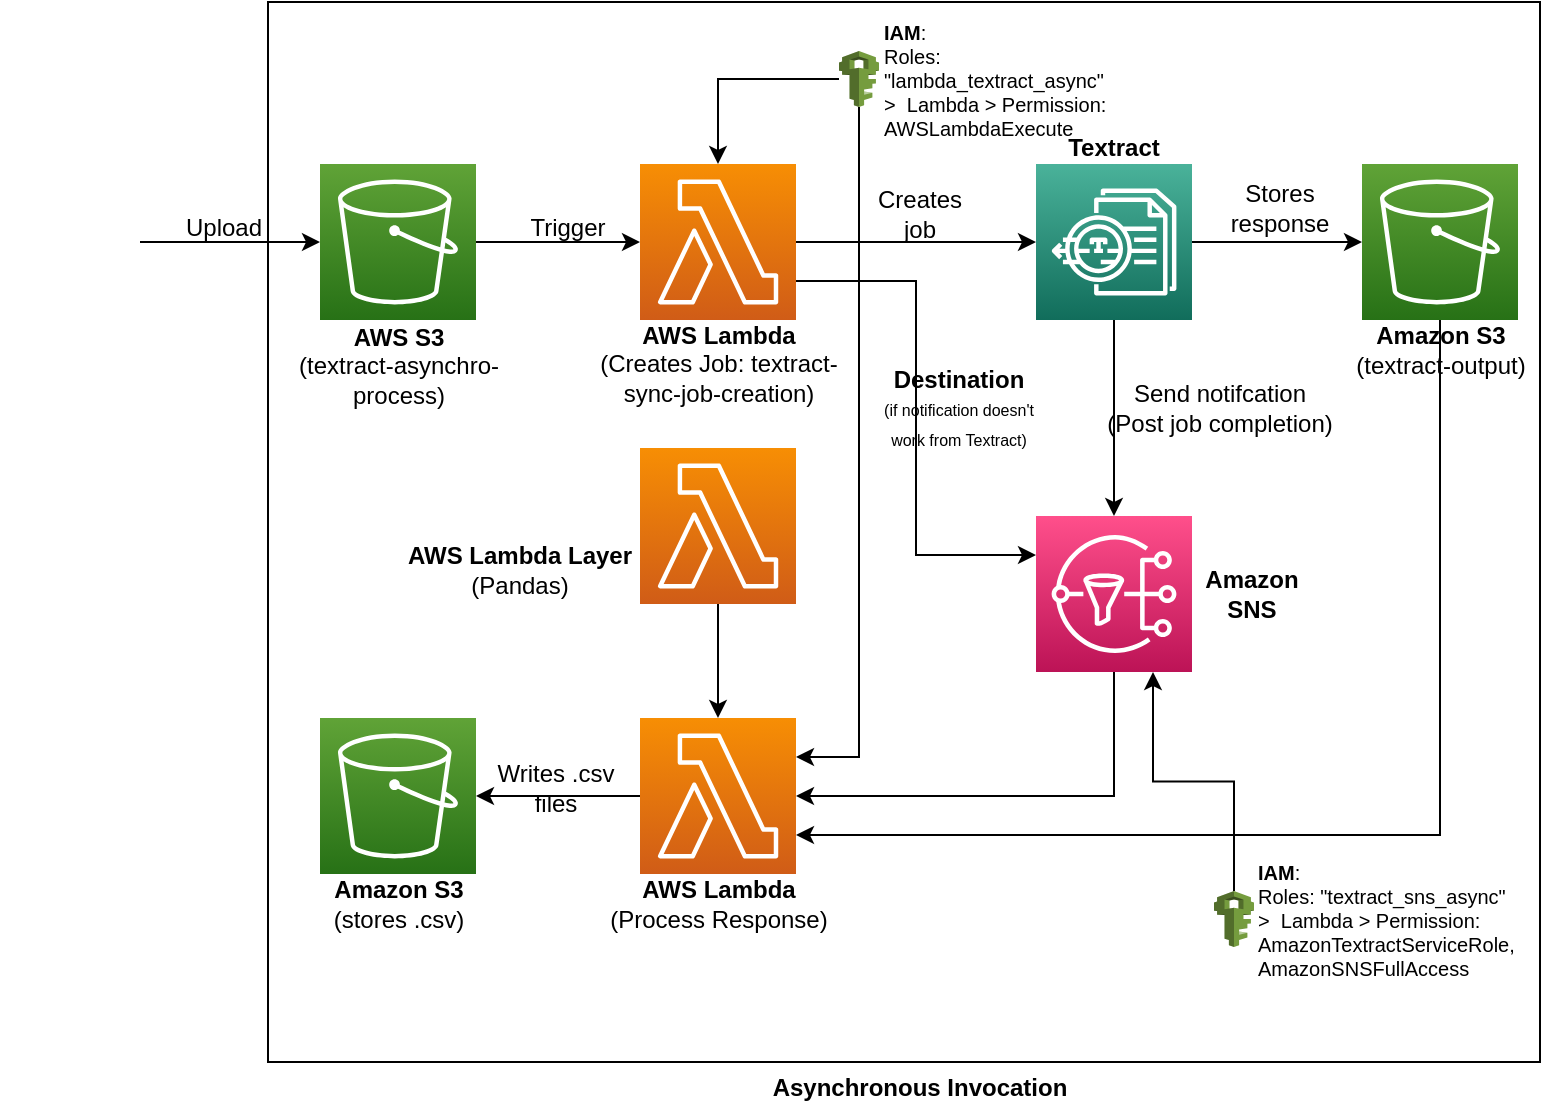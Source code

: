 <mxfile version="20.7.4" type="device"><diagram id="OM0udcQhLtbU1l8fWVff" name="Page-1"><mxGraphModel dx="1366" dy="666" grid="1" gridSize="10" guides="1" tooltips="1" connect="1" arrows="1" fold="1" page="1" pageScale="1" pageWidth="850" pageHeight="1100" math="0" shadow="0"><root><mxCell id="0"/><mxCell id="1" parent="0"/><mxCell id="Dg6tegh_OKv-T-U3JXba-62" value="" style="rounded=0;whiteSpace=wrap;html=1;" parent="1" vertex="1"><mxGeometry x="174" y="72" width="636" height="530" as="geometry"/></mxCell><mxCell id="Dg6tegh_OKv-T-U3JXba-35" style="edgeStyle=orthogonalEdgeStyle;rounded=0;orthogonalLoop=1;jettySize=auto;html=1;exitX=1;exitY=0.5;exitDx=0;exitDy=0;entryX=0;entryY=0.5;entryDx=0;entryDy=0;entryPerimeter=0;" parent="1" source="Dg6tegh_OKv-T-U3JXba-26" target="Dg6tegh_OKv-T-U3JXba-27" edge="1"><mxGeometry relative="1" as="geometry"/></mxCell><mxCell id="Dg6tegh_OKv-T-U3JXba-26" value="" style="shape=image;html=1;verticalAlign=top;verticalLabelPosition=bottom;labelBackgroundColor=#ffffff;imageAspect=0;aspect=fixed;image=https://cdn1.iconfinder.com/data/icons/bootstrap-vol-3/16/filetype-pdf-128.png" parent="1" vertex="1"><mxGeometry x="40" y="157" width="70" height="70" as="geometry"/></mxCell><mxCell id="Dg6tegh_OKv-T-U3JXba-36" style="edgeStyle=orthogonalEdgeStyle;rounded=0;orthogonalLoop=1;jettySize=auto;html=1;exitX=1;exitY=0.5;exitDx=0;exitDy=0;exitPerimeter=0;entryX=0;entryY=0.5;entryDx=0;entryDy=0;entryPerimeter=0;" parent="1" source="Dg6tegh_OKv-T-U3JXba-27" target="Dg6tegh_OKv-T-U3JXba-28" edge="1"><mxGeometry relative="1" as="geometry"/></mxCell><mxCell id="Dg6tegh_OKv-T-U3JXba-27" value="" style="sketch=0;points=[[0,0,0],[0.25,0,0],[0.5,0,0],[0.75,0,0],[1,0,0],[0,1,0],[0.25,1,0],[0.5,1,0],[0.75,1,0],[1,1,0],[0,0.25,0],[0,0.5,0],[0,0.75,0],[1,0.25,0],[1,0.5,0],[1,0.75,0]];outlineConnect=0;fontColor=#232F3E;gradientColor=#60A337;gradientDirection=north;fillColor=#277116;strokeColor=#ffffff;dashed=0;verticalLabelPosition=bottom;verticalAlign=top;align=center;html=1;fontSize=12;fontStyle=0;aspect=fixed;shape=mxgraph.aws4.resourceIcon;resIcon=mxgraph.aws4.s3;" parent="1" vertex="1"><mxGeometry x="200" y="153" width="78" height="78" as="geometry"/></mxCell><mxCell id="Dg6tegh_OKv-T-U3JXba-37" style="edgeStyle=orthogonalEdgeStyle;rounded=0;orthogonalLoop=1;jettySize=auto;html=1;exitX=1;exitY=0.5;exitDx=0;exitDy=0;exitPerimeter=0;entryX=0;entryY=0.5;entryDx=0;entryDy=0;entryPerimeter=0;" parent="1" source="Dg6tegh_OKv-T-U3JXba-28" target="Dg6tegh_OKv-T-U3JXba-31" edge="1"><mxGeometry relative="1" as="geometry"/></mxCell><mxCell id="UyIqx0BEFWJ5ZnEu7hUD-2" style="edgeStyle=orthogonalEdgeStyle;rounded=0;orthogonalLoop=1;jettySize=auto;html=1;exitX=1;exitY=0.75;exitDx=0;exitDy=0;exitPerimeter=0;entryX=0;entryY=0.25;entryDx=0;entryDy=0;entryPerimeter=0;" parent="1" source="Dg6tegh_OKv-T-U3JXba-28" target="Dg6tegh_OKv-T-U3JXba-33" edge="1"><mxGeometry relative="1" as="geometry"/></mxCell><mxCell id="Dg6tegh_OKv-T-U3JXba-28" value="" style="sketch=0;points=[[0,0,0],[0.25,0,0],[0.5,0,0],[0.75,0,0],[1,0,0],[0,1,0],[0.25,1,0],[0.5,1,0],[0.75,1,0],[1,1,0],[0,0.25,0],[0,0.5,0],[0,0.75,0],[1,0.25,0],[1,0.5,0],[1,0.75,0]];outlineConnect=0;fontColor=#232F3E;gradientColor=#F78E04;gradientDirection=north;fillColor=#D05C17;strokeColor=#ffffff;dashed=0;verticalLabelPosition=bottom;verticalAlign=top;align=center;html=1;fontSize=12;fontStyle=0;aspect=fixed;shape=mxgraph.aws4.resourceIcon;resIcon=mxgraph.aws4.lambda;" parent="1" vertex="1"><mxGeometry x="360" y="153" width="78" height="78" as="geometry"/></mxCell><mxCell id="Dg6tegh_OKv-T-U3JXba-42" style="edgeStyle=orthogonalEdgeStyle;rounded=0;orthogonalLoop=1;jettySize=auto;html=1;exitX=0;exitY=0.5;exitDx=0;exitDy=0;exitPerimeter=0;entryX=1;entryY=0.5;entryDx=0;entryDy=0;entryPerimeter=0;" parent="1" source="Dg6tegh_OKv-T-U3JXba-29" target="Dg6tegh_OKv-T-U3JXba-34" edge="1"><mxGeometry relative="1" as="geometry"/></mxCell><mxCell id="Dg6tegh_OKv-T-U3JXba-29" value="" style="sketch=0;points=[[0,0,0],[0.25,0,0],[0.5,0,0],[0.75,0,0],[1,0,0],[0,1,0],[0.25,1,0],[0.5,1,0],[0.75,1,0],[1,1,0],[0,0.25,0],[0,0.5,0],[0,0.75,0],[1,0.25,0],[1,0.5,0],[1,0.75,0]];outlineConnect=0;fontColor=#232F3E;gradientColor=#F78E04;gradientDirection=north;fillColor=#D05C17;strokeColor=#ffffff;dashed=0;verticalLabelPosition=bottom;verticalAlign=top;align=center;html=1;fontSize=12;fontStyle=0;aspect=fixed;shape=mxgraph.aws4.resourceIcon;resIcon=mxgraph.aws4.lambda;" parent="1" vertex="1"><mxGeometry x="360" y="430" width="78" height="78" as="geometry"/></mxCell><mxCell id="Dg6tegh_OKv-T-U3JXba-39" style="edgeStyle=orthogonalEdgeStyle;rounded=0;orthogonalLoop=1;jettySize=auto;html=1;exitX=0.5;exitY=1;exitDx=0;exitDy=0;exitPerimeter=0;entryX=0.5;entryY=0;entryDx=0;entryDy=0;entryPerimeter=0;" parent="1" source="Dg6tegh_OKv-T-U3JXba-30" target="Dg6tegh_OKv-T-U3JXba-29" edge="1"><mxGeometry relative="1" as="geometry"/></mxCell><mxCell id="Dg6tegh_OKv-T-U3JXba-30" value="" style="sketch=0;points=[[0,0,0],[0.25,0,0],[0.5,0,0],[0.75,0,0],[1,0,0],[0,1,0],[0.25,1,0],[0.5,1,0],[0.75,1,0],[1,1,0],[0,0.25,0],[0,0.5,0],[0,0.75,0],[1,0.25,0],[1,0.5,0],[1,0.75,0]];outlineConnect=0;fontColor=#232F3E;gradientColor=#F78E04;gradientDirection=north;fillColor=#D05C17;strokeColor=#ffffff;dashed=0;verticalLabelPosition=bottom;verticalAlign=top;align=center;html=1;fontSize=12;fontStyle=0;aspect=fixed;shape=mxgraph.aws4.resourceIcon;resIcon=mxgraph.aws4.lambda;" parent="1" vertex="1"><mxGeometry x="360" y="295" width="78" height="78" as="geometry"/></mxCell><mxCell id="Dg6tegh_OKv-T-U3JXba-38" style="edgeStyle=orthogonalEdgeStyle;rounded=0;orthogonalLoop=1;jettySize=auto;html=1;exitX=1;exitY=0.5;exitDx=0;exitDy=0;exitPerimeter=0;entryX=0;entryY=0.5;entryDx=0;entryDy=0;entryPerimeter=0;" parent="1" source="Dg6tegh_OKv-T-U3JXba-31" target="Dg6tegh_OKv-T-U3JXba-32" edge="1"><mxGeometry relative="1" as="geometry"/></mxCell><mxCell id="Dg6tegh_OKv-T-U3JXba-40" style="edgeStyle=orthogonalEdgeStyle;rounded=0;orthogonalLoop=1;jettySize=auto;html=1;exitX=0.5;exitY=1;exitDx=0;exitDy=0;exitPerimeter=0;entryX=0.5;entryY=0;entryDx=0;entryDy=0;entryPerimeter=0;" parent="1" source="Dg6tegh_OKv-T-U3JXba-31" target="Dg6tegh_OKv-T-U3JXba-33" edge="1"><mxGeometry relative="1" as="geometry"/></mxCell><mxCell id="Dg6tegh_OKv-T-U3JXba-31" value="" style="sketch=0;points=[[0,0,0],[0.25,0,0],[0.5,0,0],[0.75,0,0],[1,0,0],[0,1,0],[0.25,1,0],[0.5,1,0],[0.75,1,0],[1,1,0],[0,0.25,0],[0,0.5,0],[0,0.75,0],[1,0.25,0],[1,0.5,0],[1,0.75,0]];outlineConnect=0;fontColor=#232F3E;gradientColor=#4AB29A;gradientDirection=north;fillColor=#116D5B;strokeColor=#ffffff;dashed=0;verticalLabelPosition=bottom;verticalAlign=top;align=center;html=1;fontSize=12;fontStyle=0;aspect=fixed;shape=mxgraph.aws4.resourceIcon;resIcon=mxgraph.aws4.textract;" parent="1" vertex="1"><mxGeometry x="558" y="153" width="78" height="78" as="geometry"/></mxCell><mxCell id="Dg6tegh_OKv-T-U3JXba-43" style="edgeStyle=orthogonalEdgeStyle;rounded=0;orthogonalLoop=1;jettySize=auto;html=1;exitX=0.5;exitY=1;exitDx=0;exitDy=0;exitPerimeter=0;entryX=1;entryY=0.75;entryDx=0;entryDy=0;entryPerimeter=0;" parent="1" source="Dg6tegh_OKv-T-U3JXba-32" target="Dg6tegh_OKv-T-U3JXba-29" edge="1"><mxGeometry relative="1" as="geometry"/></mxCell><mxCell id="Dg6tegh_OKv-T-U3JXba-32" value="" style="sketch=0;points=[[0,0,0],[0.25,0,0],[0.5,0,0],[0.75,0,0],[1,0,0],[0,1,0],[0.25,1,0],[0.5,1,0],[0.75,1,0],[1,1,0],[0,0.25,0],[0,0.5,0],[0,0.75,0],[1,0.25,0],[1,0.5,0],[1,0.75,0]];outlineConnect=0;fontColor=#232F3E;gradientColor=#60A337;gradientDirection=north;fillColor=#277116;strokeColor=#ffffff;dashed=0;verticalLabelPosition=bottom;verticalAlign=top;align=center;html=1;fontSize=12;fontStyle=0;aspect=fixed;shape=mxgraph.aws4.resourceIcon;resIcon=mxgraph.aws4.s3;" parent="1" vertex="1"><mxGeometry x="721" y="153" width="78" height="78" as="geometry"/></mxCell><mxCell id="Dg6tegh_OKv-T-U3JXba-41" style="edgeStyle=orthogonalEdgeStyle;rounded=0;orthogonalLoop=1;jettySize=auto;html=1;exitX=0.5;exitY=1;exitDx=0;exitDy=0;exitPerimeter=0;entryX=1;entryY=0.5;entryDx=0;entryDy=0;entryPerimeter=0;" parent="1" source="Dg6tegh_OKv-T-U3JXba-33" target="Dg6tegh_OKv-T-U3JXba-29" edge="1"><mxGeometry relative="1" as="geometry"/></mxCell><mxCell id="Dg6tegh_OKv-T-U3JXba-33" value="" style="sketch=0;points=[[0,0,0],[0.25,0,0],[0.5,0,0],[0.75,0,0],[1,0,0],[0,1,0],[0.25,1,0],[0.5,1,0],[0.75,1,0],[1,1,0],[0,0.25,0],[0,0.5,0],[0,0.75,0],[1,0.25,0],[1,0.5,0],[1,0.75,0]];outlineConnect=0;fontColor=#232F3E;gradientColor=#FF4F8B;gradientDirection=north;fillColor=#BC1356;strokeColor=#ffffff;dashed=0;verticalLabelPosition=bottom;verticalAlign=top;align=center;html=1;fontSize=12;fontStyle=0;aspect=fixed;shape=mxgraph.aws4.resourceIcon;resIcon=mxgraph.aws4.sns;" parent="1" vertex="1"><mxGeometry x="558" y="329" width="78" height="78" as="geometry"/></mxCell><mxCell id="Dg6tegh_OKv-T-U3JXba-34" value="" style="sketch=0;points=[[0,0,0],[0.25,0,0],[0.5,0,0],[0.75,0,0],[1,0,0],[0,1,0],[0.25,1,0],[0.5,1,0],[0.75,1,0],[1,1,0],[0,0.25,0],[0,0.5,0],[0,0.75,0],[1,0.25,0],[1,0.5,0],[1,0.75,0]];outlineConnect=0;fontColor=#232F3E;gradientColor=#60A337;gradientDirection=north;fillColor=#277116;strokeColor=#ffffff;dashed=0;verticalLabelPosition=bottom;verticalAlign=top;align=center;html=1;fontSize=12;fontStyle=0;aspect=fixed;shape=mxgraph.aws4.resourceIcon;resIcon=mxgraph.aws4.s3;" parent="1" vertex="1"><mxGeometry x="200" y="430" width="78" height="78" as="geometry"/></mxCell><mxCell id="Dg6tegh_OKv-T-U3JXba-45" value="Upload" style="text;html=1;strokeColor=none;fillColor=none;align=center;verticalAlign=middle;whiteSpace=wrap;rounded=0;" parent="1" vertex="1"><mxGeometry x="122" y="170" width="60" height="30" as="geometry"/></mxCell><mxCell id="Dg6tegh_OKv-T-U3JXba-46" value="Trigger" style="text;html=1;strokeColor=none;fillColor=none;align=center;verticalAlign=middle;whiteSpace=wrap;rounded=0;" parent="1" vertex="1"><mxGeometry x="294" y="170" width="60" height="30" as="geometry"/></mxCell><mxCell id="Dg6tegh_OKv-T-U3JXba-47" value="Creates job" style="text;html=1;strokeColor=none;fillColor=none;align=center;verticalAlign=middle;whiteSpace=wrap;rounded=0;" parent="1" vertex="1"><mxGeometry x="470" y="163" width="60" height="30" as="geometry"/></mxCell><mxCell id="Dg6tegh_OKv-T-U3JXba-49" value="Stores response" style="text;html=1;strokeColor=none;fillColor=none;align=center;verticalAlign=middle;whiteSpace=wrap;rounded=0;" parent="1" vertex="1"><mxGeometry x="650" y="160" width="60" height="30" as="geometry"/></mxCell><mxCell id="Dg6tegh_OKv-T-U3JXba-52" value="Send notifcation&lt;br&gt;(Post job completion)" style="text;html=1;strokeColor=none;fillColor=none;align=center;verticalAlign=middle;whiteSpace=wrap;rounded=0;" parent="1" vertex="1"><mxGeometry x="590" y="260" width="120" height="30" as="geometry"/></mxCell><mxCell id="Dg6tegh_OKv-T-U3JXba-53" value="&lt;b&gt;Amazon&lt;br&gt;SNS&lt;/b&gt;" style="text;html=1;strokeColor=none;fillColor=none;align=center;verticalAlign=middle;whiteSpace=wrap;rounded=0;" parent="1" vertex="1"><mxGeometry x="636" y="353" width="60" height="30" as="geometry"/></mxCell><mxCell id="Dg6tegh_OKv-T-U3JXba-54" value="&lt;b&gt;AWS Lambda Layer&lt;/b&gt;&lt;br&gt;(Pandas)" style="text;html=1;strokeColor=none;fillColor=none;align=center;verticalAlign=middle;whiteSpace=wrap;rounded=0;" parent="1" vertex="1"><mxGeometry x="240" y="341" width="120" height="30" as="geometry"/></mxCell><mxCell id="Dg6tegh_OKv-T-U3JXba-55" value="&lt;b&gt;AWS Lambda&lt;/b&gt;&lt;br&gt;(Creates Job: textract-sync-job-creation)" style="text;html=1;strokeColor=none;fillColor=none;align=center;verticalAlign=middle;whiteSpace=wrap;rounded=0;" parent="1" vertex="1"><mxGeometry x="338.5" y="238" width="121" height="30" as="geometry"/></mxCell><mxCell id="Dg6tegh_OKv-T-U3JXba-56" value="&lt;b&gt;AWS Lambda&lt;/b&gt;&lt;br&gt;(Process Response)" style="text;html=1;strokeColor=none;fillColor=none;align=center;verticalAlign=middle;whiteSpace=wrap;rounded=0;" parent="1" vertex="1"><mxGeometry x="338.5" y="508" width="121" height="30" as="geometry"/></mxCell><mxCell id="Dg6tegh_OKv-T-U3JXba-57" value="&lt;b&gt;Amazon S3&lt;/b&gt;&lt;br&gt;(textract-output)" style="text;html=1;strokeColor=none;fillColor=none;align=center;verticalAlign=middle;whiteSpace=wrap;rounded=0;" parent="1" vertex="1"><mxGeometry x="699.5" y="231" width="121" height="30" as="geometry"/></mxCell><mxCell id="Dg6tegh_OKv-T-U3JXba-58" value="Writes .csv files" style="text;html=1;strokeColor=none;fillColor=none;align=center;verticalAlign=middle;whiteSpace=wrap;rounded=0;" parent="1" vertex="1"><mxGeometry x="278" y="450" width="80" height="30" as="geometry"/></mxCell><mxCell id="Dg6tegh_OKv-T-U3JXba-59" value="&lt;b&gt;Amazon S3&lt;/b&gt;&lt;br&gt;(stores .csv)" style="text;html=1;strokeColor=none;fillColor=none;align=center;verticalAlign=middle;whiteSpace=wrap;rounded=0;" parent="1" vertex="1"><mxGeometry x="178.5" y="508" width="121" height="30" as="geometry"/></mxCell><mxCell id="Dg6tegh_OKv-T-U3JXba-60" value="&lt;b&gt;AWS S3&lt;/b&gt;&lt;br&gt;(textract-asynchro-process)" style="text;html=1;strokeColor=none;fillColor=none;align=center;verticalAlign=middle;whiteSpace=wrap;rounded=0;" parent="1" vertex="1"><mxGeometry x="178.5" y="234" width="121" height="39" as="geometry"/></mxCell><mxCell id="Dg6tegh_OKv-T-U3JXba-63" value="&lt;b&gt;Asynchronous Invocation&lt;/b&gt;" style="text;html=1;strokeColor=none;fillColor=none;align=center;verticalAlign=middle;whiteSpace=wrap;rounded=0;" parent="1" vertex="1"><mxGeometry x="415" y="600" width="170" height="30" as="geometry"/></mxCell><mxCell id="Dg6tegh_OKv-T-U3JXba-65" value="&lt;b&gt;Textract&lt;/b&gt;" style="text;html=1;strokeColor=none;fillColor=none;align=center;verticalAlign=middle;whiteSpace=wrap;rounded=0;" parent="1" vertex="1"><mxGeometry x="567" y="130" width="60" height="30" as="geometry"/></mxCell><mxCell id="UyIqx0BEFWJ5ZnEu7hUD-3" value="&lt;b&gt;Destination&lt;/b&gt;&lt;br&gt;&lt;font style=&quot;font-size: 8px;&quot;&gt;(if notification doesn't work from Textract)&lt;/font&gt;" style="text;html=1;strokeColor=none;fillColor=none;align=center;verticalAlign=middle;whiteSpace=wrap;rounded=0;" parent="1" vertex="1"><mxGeometry x="481" y="245" width="77" height="60" as="geometry"/></mxCell><mxCell id="DdXENq7sxDpWnu-Ba1-F-2" value="&lt;font style=&quot;font-size: 10px;&quot;&gt;&lt;b&gt;IAM&lt;/b&gt;:&amp;nbsp;&lt;br&gt;Roles: &quot;lambda_textract_async&quot; &amp;gt;&amp;nbsp; Lambda &amp;gt; Permission: AWSLambdaExecute&lt;/font&gt;" style="text;html=1;strokeColor=none;fillColor=none;align=left;verticalAlign=middle;whiteSpace=wrap;rounded=0;fontSize=8;" vertex="1" parent="1"><mxGeometry x="479.5" y="91" width="120" height="39" as="geometry"/></mxCell><mxCell id="DdXENq7sxDpWnu-Ba1-F-8" style="edgeStyle=orthogonalEdgeStyle;rounded=0;orthogonalLoop=1;jettySize=auto;html=1;fontSize=8;" edge="1" parent="1" source="DdXENq7sxDpWnu-Ba1-F-3" target="Dg6tegh_OKv-T-U3JXba-28"><mxGeometry relative="1" as="geometry"/></mxCell><mxCell id="DdXENq7sxDpWnu-Ba1-F-14" style="edgeStyle=orthogonalEdgeStyle;rounded=0;orthogonalLoop=1;jettySize=auto;html=1;exitX=0.5;exitY=1;exitDx=0;exitDy=0;exitPerimeter=0;entryX=1;entryY=0.25;entryDx=0;entryDy=0;entryPerimeter=0;fontSize=8;" edge="1" parent="1" source="DdXENq7sxDpWnu-Ba1-F-3" target="Dg6tegh_OKv-T-U3JXba-29"><mxGeometry relative="1" as="geometry"/></mxCell><mxCell id="DdXENq7sxDpWnu-Ba1-F-3" value="" style="outlineConnect=0;dashed=0;verticalLabelPosition=bottom;verticalAlign=top;align=center;html=1;shape=mxgraph.aws3.iam;fillColor=#759C3E;gradientColor=none;fontSize=8;" vertex="1" parent="1"><mxGeometry x="459.5" y="96.5" width="20" height="28" as="geometry"/></mxCell><mxCell id="DdXENq7sxDpWnu-Ba1-F-4" value="&lt;font style=&quot;font-size: 10px;&quot;&gt;&lt;b&gt;IAM&lt;/b&gt;:&amp;nbsp;&lt;br&gt;Roles: &quot;textract_sns_async&quot; &amp;gt;&amp;nbsp; Lambda &amp;gt; Permission: AmazonTextractServiceRole, AmazonSNSFullAccess&lt;/font&gt;" style="text;html=1;strokeColor=none;fillColor=none;align=left;verticalAlign=middle;whiteSpace=wrap;rounded=0;fontSize=8;" vertex="1" parent="1"><mxGeometry x="667" y="511" width="120" height="39" as="geometry"/></mxCell><mxCell id="DdXENq7sxDpWnu-Ba1-F-16" style="edgeStyle=orthogonalEdgeStyle;rounded=0;orthogonalLoop=1;jettySize=auto;html=1;exitX=0.5;exitY=0;exitDx=0;exitDy=0;exitPerimeter=0;entryX=0.75;entryY=1;entryDx=0;entryDy=0;entryPerimeter=0;fontSize=8;" edge="1" parent="1" source="DdXENq7sxDpWnu-Ba1-F-5" target="Dg6tegh_OKv-T-U3JXba-33"><mxGeometry relative="1" as="geometry"/></mxCell><mxCell id="DdXENq7sxDpWnu-Ba1-F-5" value="" style="outlineConnect=0;dashed=0;verticalLabelPosition=bottom;verticalAlign=top;align=center;html=1;shape=mxgraph.aws3.iam;fillColor=#759C3E;gradientColor=none;fontSize=8;" vertex="1" parent="1"><mxGeometry x="647" y="516.5" width="20" height="28" as="geometry"/></mxCell></root></mxGraphModel></diagram></mxfile>